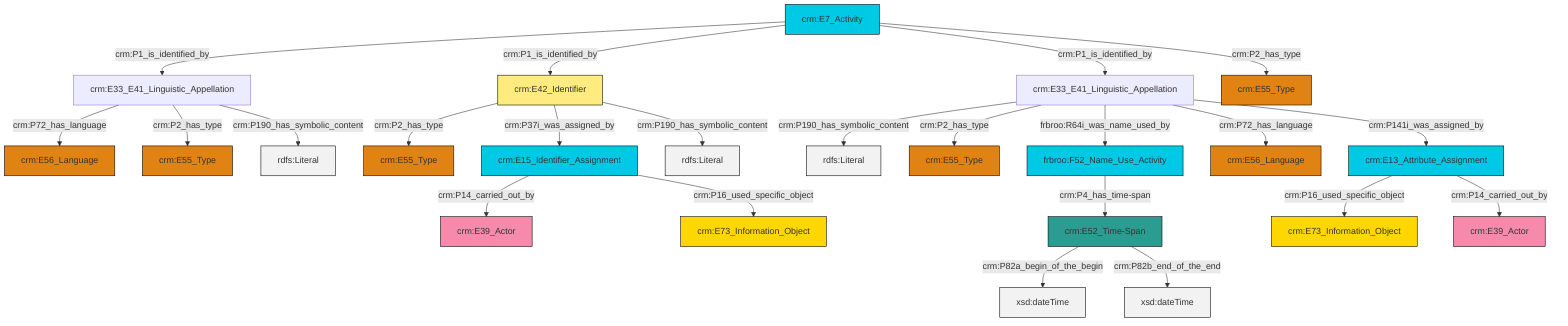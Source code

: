 graph TD
classDef Literal fill:#f2f2f2,stroke:#000000;
classDef CRM_Entity fill:#FFFFFF,stroke:#000000;
classDef Temporal_Entity fill:#00C9E6, stroke:#000000;
classDef Type fill:#E18312, stroke:#000000;
classDef Time-Span fill:#2C9C91, stroke:#000000;
classDef Appellation fill:#FFEB7F, stroke:#000000;
classDef Place fill:#008836, stroke:#000000;
classDef Persistent_Item fill:#B266B2, stroke:#000000;
classDef Conceptual_Object fill:#FFD700, stroke:#000000;
classDef Physical_Thing fill:#D2B48C, stroke:#000000;
classDef Actor fill:#f58aad, stroke:#000000;
classDef PC_Classes fill:#4ce600, stroke:#000000;
classDef Multi fill:#cccccc,stroke:#000000;

0["crm:E7_Activity"]:::Temporal_Entity -->|crm:P1_is_identified_by| 1["crm:E33_E41_Linguistic_Appellation"]:::Default
1["crm:E33_E41_Linguistic_Appellation"]:::Default -->|crm:P72_has_language| 4["crm:E56_Language"]:::Type
0["crm:E7_Activity"]:::Temporal_Entity -->|crm:P1_is_identified_by| 5["crm:E42_Identifier"]:::Appellation
0["crm:E7_Activity"]:::Temporal_Entity -->|crm:P1_is_identified_by| 10["crm:E33_E41_Linguistic_Appellation"]:::Default
10["crm:E33_E41_Linguistic_Appellation"]:::Default -->|crm:P190_has_symbolic_content| 12[rdfs:Literal]:::Literal
13["crm:E52_Time-Span"]:::Time-Span -->|crm:P82a_begin_of_the_begin| 14[xsd:dateTime]:::Literal
13["crm:E52_Time-Span"]:::Time-Span -->|crm:P82b_end_of_the_end| 15[xsd:dateTime]:::Literal
10["crm:E33_E41_Linguistic_Appellation"]:::Default -->|crm:P2_has_type| 20["crm:E55_Type"]:::Type
10["crm:E33_E41_Linguistic_Appellation"]:::Default -->|frbroo:R64i_was_name_used_by| 24["frbroo:F52_Name_Use_Activity"]:::Temporal_Entity
30["crm:E13_Attribute_Assignment"]:::Temporal_Entity -->|crm:P16_used_specific_object| 31["crm:E73_Information_Object"]:::Conceptual_Object
10["crm:E33_E41_Linguistic_Appellation"]:::Default -->|crm:P72_has_language| 18["crm:E56_Language"]:::Type
8["crm:E15_Identifier_Assignment"]:::Temporal_Entity -->|crm:P14_carried_out_by| 6["crm:E39_Actor"]:::Actor
24["frbroo:F52_Name_Use_Activity"]:::Temporal_Entity -->|crm:P4_has_time-span| 13["crm:E52_Time-Span"]:::Time-Span
8["crm:E15_Identifier_Assignment"]:::Temporal_Entity -->|crm:P16_used_specific_object| 2["crm:E73_Information_Object"]:::Conceptual_Object
0["crm:E7_Activity"]:::Temporal_Entity -->|crm:P2_has_type| 22["crm:E55_Type"]:::Type
10["crm:E33_E41_Linguistic_Appellation"]:::Default -->|crm:P141i_was_assigned_by| 30["crm:E13_Attribute_Assignment"]:::Temporal_Entity
5["crm:E42_Identifier"]:::Appellation -->|crm:P2_has_type| 28["crm:E55_Type"]:::Type
1["crm:E33_E41_Linguistic_Appellation"]:::Default -->|crm:P2_has_type| 25["crm:E55_Type"]:::Type
1["crm:E33_E41_Linguistic_Appellation"]:::Default -->|crm:P190_has_symbolic_content| 37[rdfs:Literal]:::Literal
5["crm:E42_Identifier"]:::Appellation -->|crm:P37i_was_assigned_by| 8["crm:E15_Identifier_Assignment"]:::Temporal_Entity
5["crm:E42_Identifier"]:::Appellation -->|crm:P190_has_symbolic_content| 41[rdfs:Literal]:::Literal
30["crm:E13_Attribute_Assignment"]:::Temporal_Entity -->|crm:P14_carried_out_by| 16["crm:E39_Actor"]:::Actor